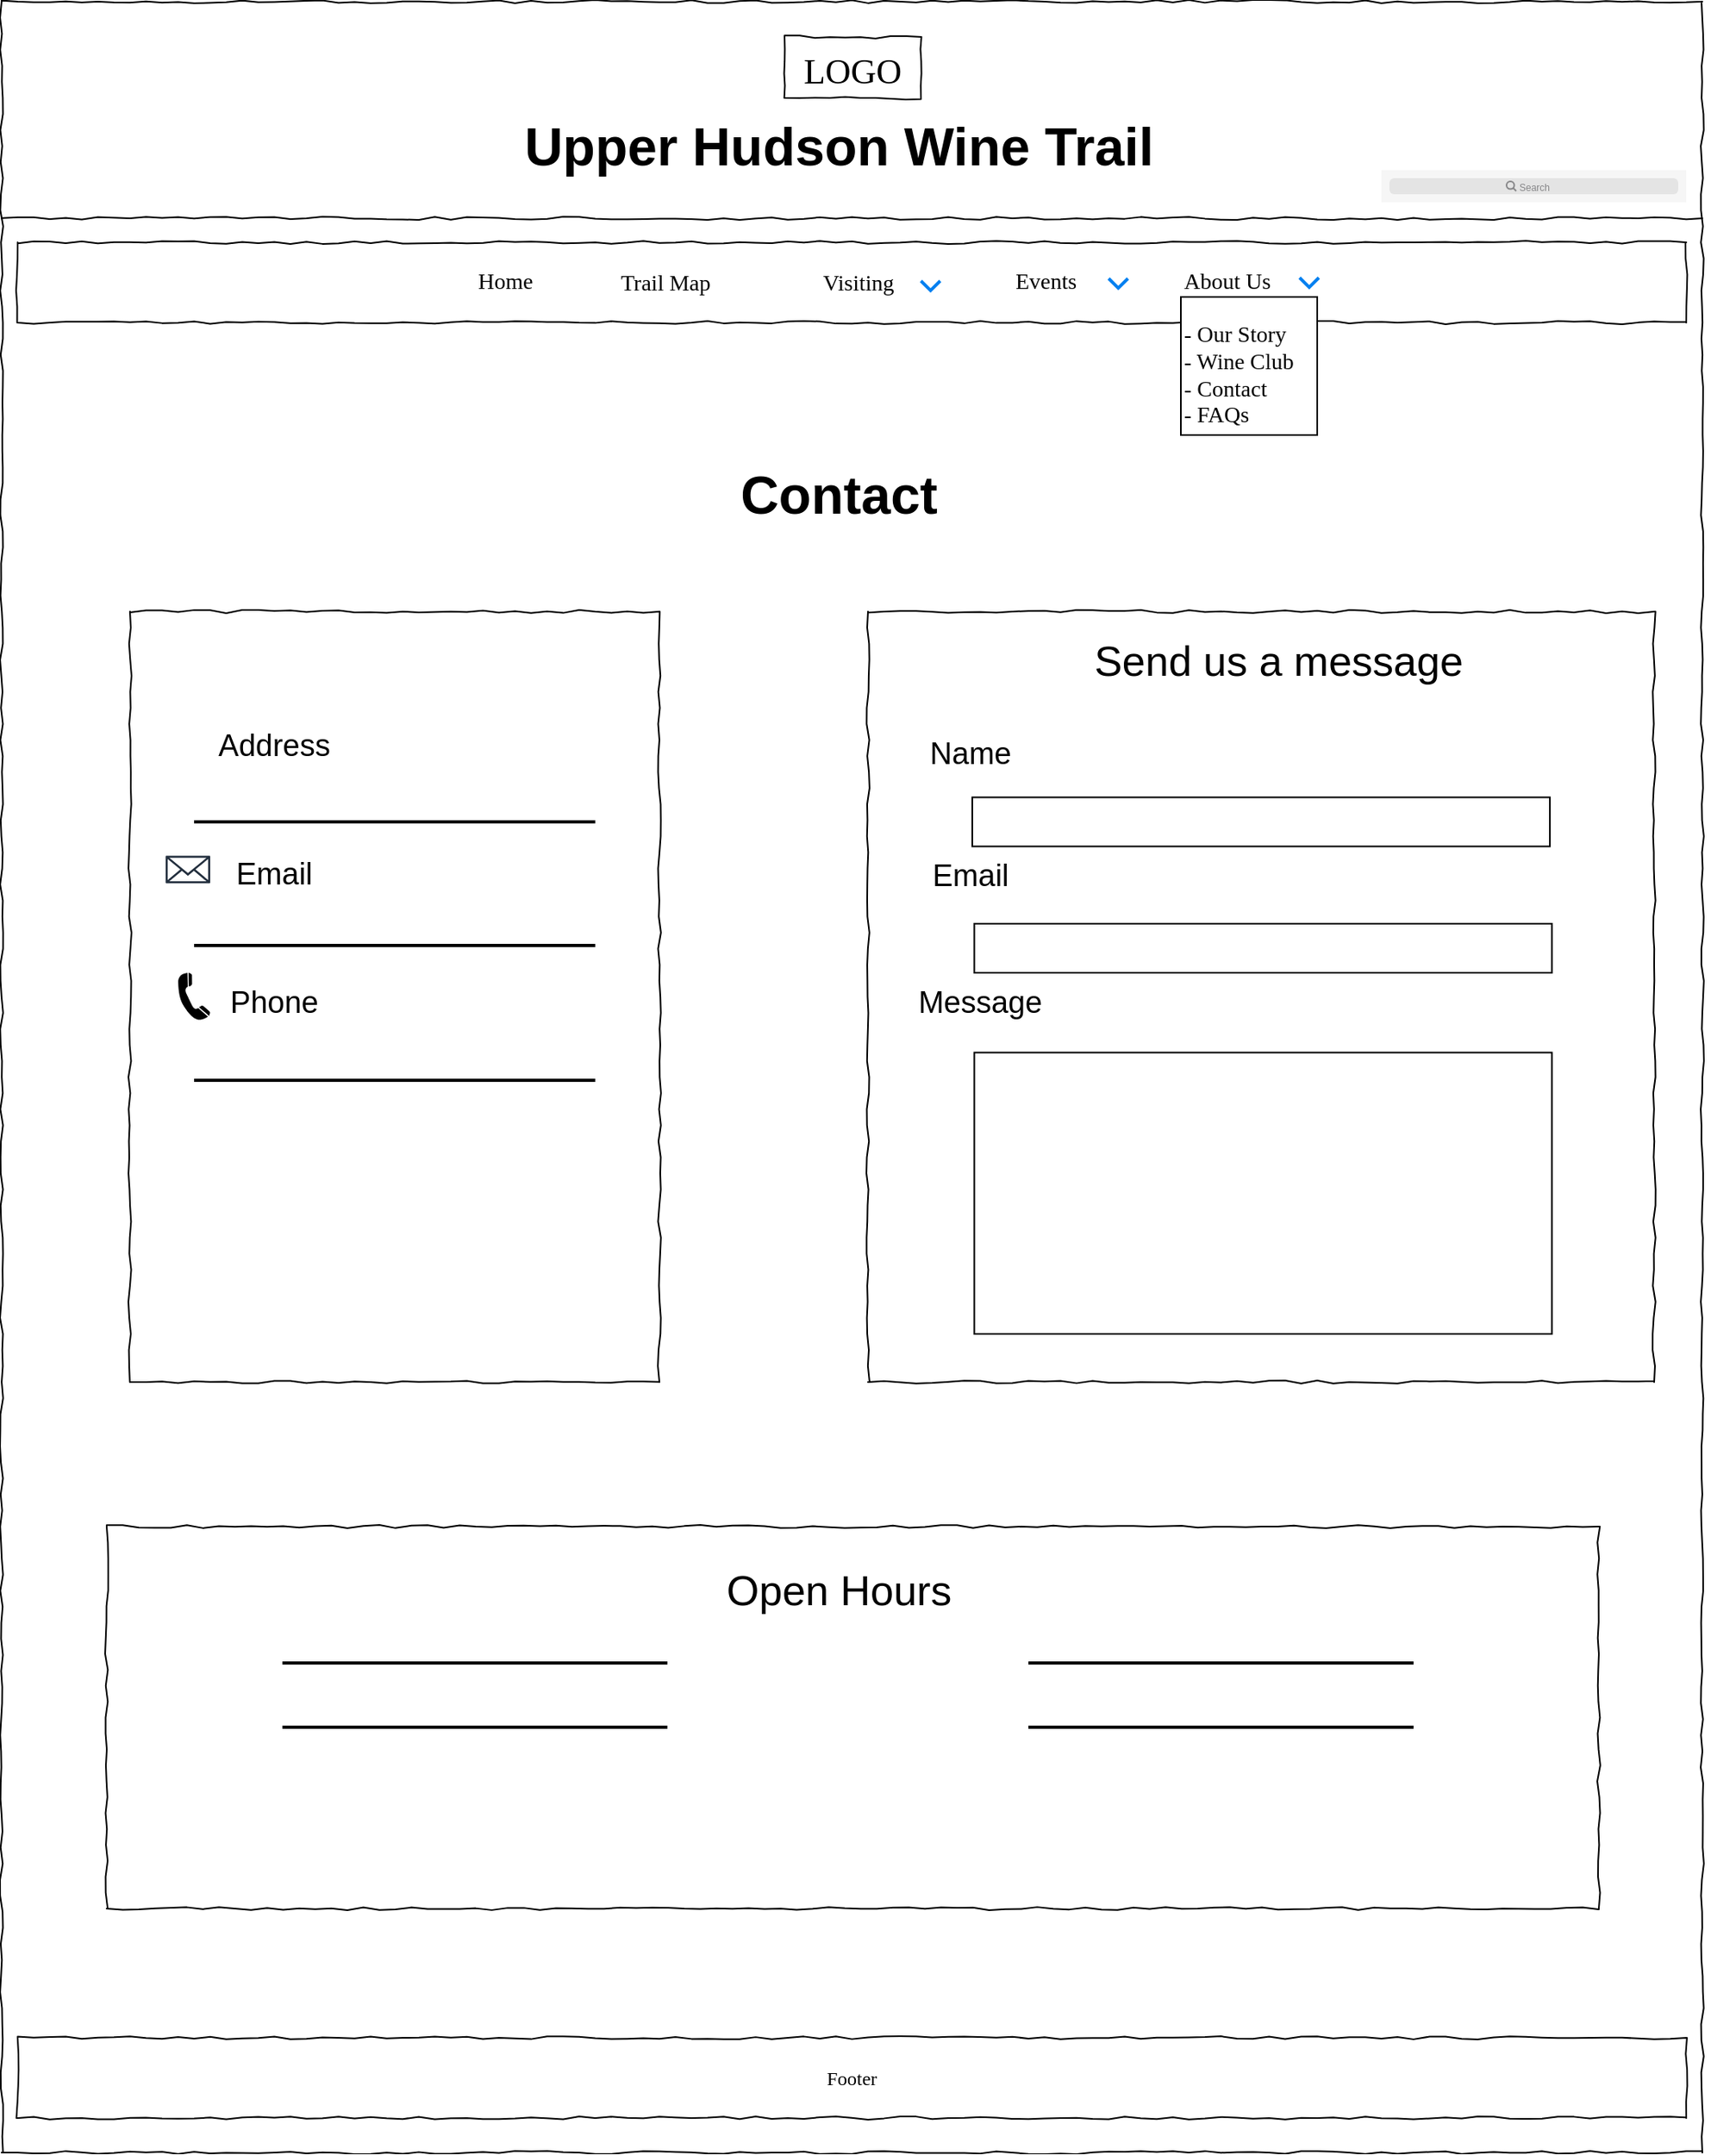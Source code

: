 <mxfile version="13.6.3" type="device"><diagram name="Page-1" id="03018318-947c-dd8e-b7a3-06fadd420f32"><mxGraphModel dx="1422" dy="674" grid="1" gridSize="10" guides="1" tooltips="1" connect="1" arrows="1" fold="1" page="1" pageScale="1" pageWidth="1100" pageHeight="850" background="#ffffff" math="0" shadow="0"><root><mxCell id="0"/><mxCell id="1" parent="0"/><mxCell id="677b7b8949515195-1" value="" style="whiteSpace=wrap;html=1;rounded=0;shadow=0;labelBackgroundColor=none;strokeColor=#000000;strokeWidth=1;fillColor=none;fontFamily=Verdana;fontSize=12;fontColor=#000000;align=center;comic=1;" parent="1" vertex="1"><mxGeometry x="20" y="10" width="1060" height="1340" as="geometry"/></mxCell><mxCell id="677b7b8949515195-2" value="&lt;font style=&quot;font-size: 22px&quot;&gt;LOGO&lt;/font&gt;" style="whiteSpace=wrap;html=1;rounded=0;shadow=0;labelBackgroundColor=none;strokeWidth=1;fontFamily=Verdana;fontSize=28;align=center;comic=1;" parent="1" vertex="1"><mxGeometry x="508" y="32" width="85" height="38" as="geometry"/></mxCell><mxCell id="677b7b8949515195-9" value="" style="line;strokeWidth=1;html=1;rounded=0;shadow=0;labelBackgroundColor=none;fillColor=none;fontFamily=Verdana;fontSize=14;fontColor=#000000;align=center;comic=1;" parent="1" vertex="1"><mxGeometry x="20" y="140" width="1060" height="10" as="geometry"/></mxCell><mxCell id="677b7b8949515195-10" value="" style="whiteSpace=wrap;html=1;rounded=0;shadow=0;labelBackgroundColor=none;strokeWidth=1;fillColor=none;fontFamily=Verdana;fontSize=12;align=center;comic=1;" parent="1" vertex="1"><mxGeometry x="30" y="160" width="1040" height="50" as="geometry"/></mxCell><mxCell id="677b7b8949515195-11" value="Home" style="text;html=1;points=[];align=left;verticalAlign=top;spacingTop=-4;fontSize=14;fontFamily=Verdana" parent="1" vertex="1"><mxGeometry x="315" y="174" width="60" height="20" as="geometry"/></mxCell><mxCell id="677b7b8949515195-12" value="Trail Map" style="text;html=1;points=[];align=left;verticalAlign=top;spacingTop=-4;fontSize=14;fontFamily=Verdana" parent="1" vertex="1"><mxGeometry x="404" y="174.5" width="60" height="19" as="geometry"/></mxCell><mxCell id="x5q5EDNmhLwT_21sWx4b-1" value="" style="shape=image;html=1;verticalAlign=top;verticalLabelPosition=bottom;labelBackgroundColor=#ffffff;imageAspect=0;aspect=fixed;image=https://cdn3.iconfinder.com/data/icons/wpzoom-developer-icon-set/500/01-128.png" parent="1" vertex="1"><mxGeometry x="870" y="1288" width="34" height="34" as="geometry"/></mxCell><mxCell id="x5q5EDNmhLwT_21sWx4b-2" value="" style="shape=image;html=1;verticalAlign=top;verticalLabelPosition=bottom;labelBackgroundColor=#ffffff;imageAspect=0;aspect=fixed;image=https://cdn3.iconfinder.com/data/icons/picons-social/57/38-instagram-128.png" parent="1" vertex="1"><mxGeometry x="918" y="1289" width="33" height="33" as="geometry"/></mxCell><mxCell id="x5q5EDNmhLwT_21sWx4b-3" value="Events" style="text;html=1;points=[];align=left;verticalAlign=top;spacingTop=-4;fontSize=14;fontFamily=Verdana" parent="1" vertex="1"><mxGeometry x="650" y="174" width="60" height="20" as="geometry"/></mxCell><mxCell id="x5q5EDNmhLwT_21sWx4b-4" value="About Us" style="text;html=1;points=[];align=left;verticalAlign=top;spacingTop=-4;fontSize=14;fontFamily=Verdana" parent="1" vertex="1"><mxGeometry x="755" y="174" width="60" height="20" as="geometry"/></mxCell><mxCell id="x5q5EDNmhLwT_21sWx4b-7" value="" style="whiteSpace=wrap;html=1;rounded=0;shadow=0;labelBackgroundColor=none;strokeWidth=1;fillColor=none;fontFamily=Verdana;fontSize=12;align=center;comic=1;" parent="1" vertex="1"><mxGeometry x="100" y="390" width="330" height="480" as="geometry"/></mxCell><mxCell id="x5q5EDNmhLwT_21sWx4b-41" value="Footer" style="whiteSpace=wrap;html=1;rounded=0;shadow=0;labelBackgroundColor=none;strokeWidth=1;fillColor=none;fontFamily=Verdana;fontSize=12;align=center;comic=1;" parent="1" vertex="1"><mxGeometry x="30" y="1278.5" width="1040" height="50" as="geometry"/></mxCell><mxCell id="Dj7FDUDoyI19KXcojeiz-5" value="" style="html=1;verticalLabelPosition=bottom;labelBackgroundColor=#ffffff;verticalAlign=top;shadow=0;dashed=0;strokeWidth=2;shape=mxgraph.ios7.misc.down;strokeColor=#0080f0;" parent="1" vertex="1"><mxGeometry x="829" y="182" width="12" height="6" as="geometry"/></mxCell><mxCell id="C7T5lcY4Xh3fgn_umm_E-2" value="" style="html=1;verticalLabelPosition=bottom;labelBackgroundColor=#ffffff;verticalAlign=top;shadow=0;dashed=0;strokeWidth=2;shape=mxgraph.ios7.misc.down;strokeColor=#0080f0;" vertex="1" parent="1"><mxGeometry x="710" y="182.5" width="12" height="6" as="geometry"/></mxCell><mxCell id="C7T5lcY4Xh3fgn_umm_E-3" value="Visiting" style="text;html=1;points=[];align=left;verticalAlign=top;spacingTop=-4;fontSize=14;fontFamily=Verdana" vertex="1" parent="1"><mxGeometry x="530" y="174.5" width="60" height="19" as="geometry"/></mxCell><mxCell id="C7T5lcY4Xh3fgn_umm_E-4" value="" style="html=1;verticalLabelPosition=bottom;labelBackgroundColor=#ffffff;verticalAlign=top;shadow=0;dashed=0;strokeWidth=2;shape=mxgraph.ios7.misc.down;strokeColor=#0080f0;" vertex="1" parent="1"><mxGeometry x="593" y="184" width="12" height="6" as="geometry"/></mxCell><mxCell id="C7T5lcY4Xh3fgn_umm_E-77" value="" style="shape=image;html=1;verticalAlign=top;verticalLabelPosition=bottom;labelBackgroundColor=#ffffff;imageAspect=0;aspect=fixed;image=https://cdn1.iconfinder.com/data/icons/social-black-buttons/512/youtube_v2-128.png" vertex="1" parent="1"><mxGeometry x="968" y="1290.5" width="30" height="30" as="geometry"/></mxCell><mxCell id="C7T5lcY4Xh3fgn_umm_E-88" value="" style="shape=rect;fillColor=#F6F6F6;strokeColor=none;" vertex="1" parent="1"><mxGeometry x="880" y="115" width="190" height="20" as="geometry"/></mxCell><mxCell id="C7T5lcY4Xh3fgn_umm_E-89" value="" style="html=1;strokeWidth=1;shadow=0;dashed=0;shape=mxgraph.ios7ui.marginRect;rx=3;ry=3;rectMargin=5;fillColor=#E4E4E4;strokeColor=none;" vertex="1" parent="C7T5lcY4Xh3fgn_umm_E-88"><mxGeometry width="190" height="20" as="geometry"/></mxCell><mxCell id="C7T5lcY4Xh3fgn_umm_E-90" value="Search" style="shape=mxgraph.ios7.icons.looking_glass;strokeColor=#878789;fillColor=none;fontColor=#878789;labelPosition=right;verticalLabelPosition=middle;align=left;verticalAlign=middle;fontSize=6;fontStyle=0;spacingTop=2;" vertex="1" parent="C7T5lcY4Xh3fgn_umm_E-88"><mxGeometry x="0.5" y="0.5" width="6" height="6" relative="1" as="geometry"><mxPoint x="-17" y="-3" as="offset"/></mxGeometry></mxCell><mxCell id="C7T5lcY4Xh3fgn_umm_E-91" value="&lt;b style=&quot;font-size: 33px&quot;&gt;&lt;font style=&quot;font-size: 33px&quot;&gt;Upper Hudson Wine Trail&lt;/font&gt;&lt;/b&gt;" style="text;html=1;strokeColor=none;fillColor=none;align=center;verticalAlign=middle;whiteSpace=wrap;rounded=0;fontSize=33;" vertex="1" parent="1"><mxGeometry x="258" y="90" width="568" height="20" as="geometry"/></mxCell><mxCell id="C7T5lcY4Xh3fgn_umm_E-105" value="" style="rounded=0;whiteSpace=wrap;html=1;fontSize=33;" vertex="1" parent="1"><mxGeometry x="755" y="194" width="85" height="86" as="geometry"/></mxCell><mxCell id="C7T5lcY4Xh3fgn_umm_E-94" value="- Our Story&lt;br&gt;- Wine Club&lt;br&gt;- Contact&lt;br&gt;- FAQs" style="text;html=1;points=[];align=left;verticalAlign=top;spacingTop=-4;fontSize=14;fontFamily=Verdana" vertex="1" parent="1"><mxGeometry x="755" y="207" width="60" height="60" as="geometry"/></mxCell><mxCell id="C7T5lcY4Xh3fgn_umm_E-115" value="&lt;b style=&quot;font-size: 33px&quot;&gt;&lt;font style=&quot;font-size: 33px&quot;&gt;Contact&lt;/font&gt;&lt;/b&gt;" style="text;html=1;strokeColor=none;fillColor=none;align=center;verticalAlign=middle;whiteSpace=wrap;rounded=0;fontSize=33;" vertex="1" parent="1"><mxGeometry x="258" y="310" width="568" height="14" as="geometry"/></mxCell><mxCell id="C7T5lcY4Xh3fgn_umm_E-119" value="" style="whiteSpace=wrap;html=1;rounded=0;shadow=0;labelBackgroundColor=none;strokeWidth=1;fillColor=none;fontFamily=Verdana;fontSize=12;align=center;comic=1;" vertex="1" parent="1"><mxGeometry x="560" y="390" width="490" height="480" as="geometry"/></mxCell><mxCell id="C7T5lcY4Xh3fgn_umm_E-125" value="" style="line;strokeWidth=2;html=1;fontSize=29;" vertex="1" parent="1"><mxGeometry x="140" y="516" width="250" height="10" as="geometry"/></mxCell><mxCell id="C7T5lcY4Xh3fgn_umm_E-126" value="" style="line;strokeWidth=2;html=1;fontSize=29;" vertex="1" parent="1"><mxGeometry x="140" y="593" width="250" height="10" as="geometry"/></mxCell><mxCell id="C7T5lcY4Xh3fgn_umm_E-129" value="" style="line;strokeWidth=2;html=1;fontSize=29;" vertex="1" parent="1"><mxGeometry x="140" y="677" width="250" height="10" as="geometry"/></mxCell><mxCell id="C7T5lcY4Xh3fgn_umm_E-136" value="" style="whiteSpace=wrap;html=1;rounded=0;shadow=0;labelBackgroundColor=none;strokeWidth=1;fillColor=none;fontFamily=Verdana;fontSize=12;align=center;comic=1;" vertex="1" parent="1"><mxGeometry x="85.5" y="960" width="930" height="238" as="geometry"/></mxCell><mxCell id="C7T5lcY4Xh3fgn_umm_E-140" value="" style="line;strokeWidth=2;html=1;fontSize=29;" vertex="1" parent="1"><mxGeometry x="195" y="1040" width="240" height="10" as="geometry"/></mxCell><mxCell id="C7T5lcY4Xh3fgn_umm_E-141" value="" style="line;strokeWidth=2;html=1;fontSize=29;" vertex="1" parent="1"><mxGeometry x="195" y="1080" width="240" height="10" as="geometry"/></mxCell><mxCell id="C7T5lcY4Xh3fgn_umm_E-142" value="" style="line;strokeWidth=2;html=1;fontSize=29;" vertex="1" parent="1"><mxGeometry x="660" y="1040" width="240" height="10" as="geometry"/></mxCell><mxCell id="C7T5lcY4Xh3fgn_umm_E-143" value="" style="line;strokeWidth=2;html=1;fontSize=29;" vertex="1" parent="1"><mxGeometry x="660" y="1080" width="240" height="10" as="geometry"/></mxCell><mxCell id="C7T5lcY4Xh3fgn_umm_E-145" value="&lt;font style=&quot;font-size: 19px&quot;&gt;Email&lt;/font&gt;" style="text;html=1;strokeColor=none;fillColor=none;align=center;verticalAlign=middle;whiteSpace=wrap;rounded=0;fontSize=29;" vertex="1" parent="1"><mxGeometry x="170" y="540" width="40" height="20" as="geometry"/></mxCell><mxCell id="C7T5lcY4Xh3fgn_umm_E-146" value="" style="shape=image;html=1;verticalAlign=top;verticalLabelPosition=bottom;labelBackgroundColor=#ffffff;imageAspect=0;aspect=fixed;image=https://cdn4.iconfinder.com/data/icons/user-interface-glyph-5/32/Location-128.png;fontSize=29;" vertex="1" parent="1"><mxGeometry x="120" y="460" width="30" height="30" as="geometry"/></mxCell><mxCell id="C7T5lcY4Xh3fgn_umm_E-147" value="&lt;font style=&quot;font-size: 19px&quot;&gt;Address&lt;/font&gt;" style="text;html=1;strokeColor=none;fillColor=none;align=center;verticalAlign=middle;whiteSpace=wrap;rounded=0;fontSize=29;" vertex="1" parent="1"><mxGeometry x="170" y="460" width="40" height="20" as="geometry"/></mxCell><mxCell id="C7T5lcY4Xh3fgn_umm_E-148" value="" style="outlineConnect=0;fontColor=#232F3E;gradientColor=none;fillColor=#232F3E;strokeColor=none;dashed=0;verticalLabelPosition=bottom;verticalAlign=top;align=center;html=1;fontSize=12;fontStyle=0;aspect=fixed;pointerEvents=1;shape=mxgraph.aws4.email_2;" vertex="1" parent="1"><mxGeometry x="122.24" y="542" width="27.76" height="17.44" as="geometry"/></mxCell><mxCell id="C7T5lcY4Xh3fgn_umm_E-149" value="&lt;font style=&quot;font-size: 19px&quot;&gt;Phone&lt;/font&gt;" style="text;html=1;strokeColor=none;fillColor=none;align=center;verticalAlign=middle;whiteSpace=wrap;rounded=0;fontSize=29;" vertex="1" parent="1"><mxGeometry x="170" y="620" width="40" height="20" as="geometry"/></mxCell><mxCell id="C7T5lcY4Xh3fgn_umm_E-150" value="" style="shape=mxgraph.signs.tech.telephone_3;html=1;fillColor=#000000;strokeColor=none;verticalLabelPosition=bottom;verticalAlign=top;align=center;fontSize=29;" vertex="1" parent="1"><mxGeometry x="130" y="615" width="20" height="30" as="geometry"/></mxCell><mxCell id="C7T5lcY4Xh3fgn_umm_E-153" value="&lt;span style=&quot;font-size: 33px&quot;&gt;&lt;font style=&quot;font-size: 26px&quot;&gt;Send us a message&lt;/font&gt;&lt;/span&gt;" style="text;html=1;strokeColor=none;fillColor=none;align=center;verticalAlign=middle;whiteSpace=wrap;rounded=0;fontSize=33;" vertex="1" parent="1"><mxGeometry x="532" y="411" width="568" height="14" as="geometry"/></mxCell><mxCell id="C7T5lcY4Xh3fgn_umm_E-154" value="&lt;font style=&quot;font-size: 19px&quot;&gt;Name&lt;/font&gt;" style="text;html=1;strokeColor=none;fillColor=none;align=center;verticalAlign=middle;whiteSpace=wrap;rounded=0;fontSize=29;" vertex="1" parent="1"><mxGeometry x="604" y="465" width="40" height="20" as="geometry"/></mxCell><mxCell id="C7T5lcY4Xh3fgn_umm_E-155" value="&lt;font style=&quot;font-size: 19px&quot;&gt;Email&lt;/font&gt;" style="text;html=1;strokeColor=none;fillColor=none;align=center;verticalAlign=middle;whiteSpace=wrap;rounded=0;fontSize=29;" vertex="1" parent="1"><mxGeometry x="604" y="540.72" width="40" height="20" as="geometry"/></mxCell><mxCell id="C7T5lcY4Xh3fgn_umm_E-156" value="&lt;font style=&quot;font-size: 19px&quot;&gt;Message&lt;/font&gt;" style="text;html=1;strokeColor=none;fillColor=none;align=center;verticalAlign=middle;whiteSpace=wrap;rounded=0;fontSize=29;" vertex="1" parent="1"><mxGeometry x="610" y="620" width="40" height="20" as="geometry"/></mxCell><mxCell id="C7T5lcY4Xh3fgn_umm_E-157" value="" style="rounded=0;whiteSpace=wrap;html=1;fontSize=29;" vertex="1" parent="1"><mxGeometry x="625" y="505.72" width="360" height="30.56" as="geometry"/></mxCell><mxCell id="C7T5lcY4Xh3fgn_umm_E-158" value="" style="rounded=0;whiteSpace=wrap;html=1;fontSize=29;" vertex="1" parent="1"><mxGeometry x="626.25" y="584.44" width="360" height="30.56" as="geometry"/></mxCell><mxCell id="C7T5lcY4Xh3fgn_umm_E-159" value="" style="rounded=0;whiteSpace=wrap;html=1;fontSize=29;" vertex="1" parent="1"><mxGeometry x="626.25" y="664.72" width="360" height="175.28" as="geometry"/></mxCell><mxCell id="C7T5lcY4Xh3fgn_umm_E-160" value="" style="shape=image;html=1;verticalAlign=top;verticalLabelPosition=bottom;labelBackgroundColor=#ffffff;imageAspect=0;aspect=fixed;image=https://cdn3.iconfinder.com/data/icons/wpzoom-developer-icon-set/500/01-128.png" vertex="1" parent="1"><mxGeometry x="201" y="780" width="34" height="34" as="geometry"/></mxCell><mxCell id="C7T5lcY4Xh3fgn_umm_E-161" value="" style="shape=image;html=1;verticalAlign=top;verticalLabelPosition=bottom;labelBackgroundColor=#ffffff;imageAspect=0;aspect=fixed;image=https://cdn3.iconfinder.com/data/icons/picons-social/57/38-instagram-128.png" vertex="1" parent="1"><mxGeometry x="249" y="781" width="33" height="33" as="geometry"/></mxCell><mxCell id="C7T5lcY4Xh3fgn_umm_E-162" value="" style="shape=image;html=1;verticalAlign=top;verticalLabelPosition=bottom;labelBackgroundColor=#ffffff;imageAspect=0;aspect=fixed;image=https://cdn1.iconfinder.com/data/icons/social-black-buttons/512/youtube_v2-128.png" vertex="1" parent="1"><mxGeometry x="299" y="782.5" width="30" height="30" as="geometry"/></mxCell><mxCell id="C7T5lcY4Xh3fgn_umm_E-163" value="&lt;span style=&quot;font-size: 33px&quot;&gt;&lt;font style=&quot;font-size: 26px&quot;&gt;Open Hours&lt;/font&gt;&lt;/span&gt;" style="text;html=1;strokeColor=none;fillColor=none;align=center;verticalAlign=middle;whiteSpace=wrap;rounded=0;fontSize=33;" vertex="1" parent="1"><mxGeometry x="258" y="990" width="568" height="14" as="geometry"/></mxCell></root></mxGraphModel></diagram></mxfile>